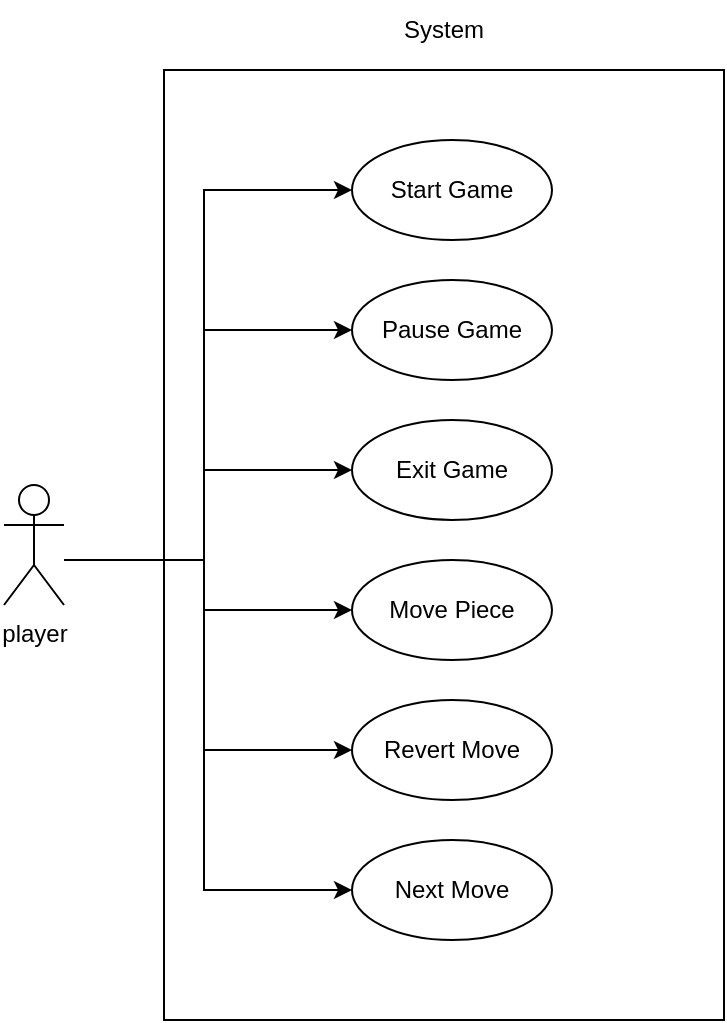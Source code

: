<mxfile version="24.8.9">
  <diagram name="Page-1" id="Uiy6hDH_w0l1KL5kOgAJ">
    <mxGraphModel dx="792" dy="1139" grid="1" gridSize="10" guides="1" tooltips="1" connect="1" arrows="1" fold="1" page="1" pageScale="1" pageWidth="827" pageHeight="1169" math="0" shadow="0">
      <root>
        <mxCell id="0" />
        <mxCell id="1" parent="0" />
        <mxCell id="uYcvBRkzWXACLchL1M8Y-2" value="" style="rounded=0;whiteSpace=wrap;html=1;" vertex="1" parent="1">
          <mxGeometry x="230" y="305" width="280" height="475" as="geometry" />
        </mxCell>
        <mxCell id="uYcvBRkzWXACLchL1M8Y-9" style="edgeStyle=orthogonalEdgeStyle;rounded=0;orthogonalLoop=1;jettySize=auto;html=1;entryX=0;entryY=0.5;entryDx=0;entryDy=0;" edge="1" parent="1" source="uYcvBRkzWXACLchL1M8Y-1" target="uYcvBRkzWXACLchL1M8Y-5">
          <mxGeometry relative="1" as="geometry">
            <Array as="points">
              <mxPoint x="250" y="550" />
              <mxPoint x="250" y="365" />
            </Array>
          </mxGeometry>
        </mxCell>
        <mxCell id="uYcvBRkzWXACLchL1M8Y-10" style="edgeStyle=orthogonalEdgeStyle;rounded=0;orthogonalLoop=1;jettySize=auto;html=1;entryX=0;entryY=0.5;entryDx=0;entryDy=0;" edge="1" parent="1" source="uYcvBRkzWXACLchL1M8Y-1" target="uYcvBRkzWXACLchL1M8Y-6">
          <mxGeometry relative="1" as="geometry">
            <Array as="points">
              <mxPoint x="250" y="550" />
              <mxPoint x="250" y="435" />
            </Array>
          </mxGeometry>
        </mxCell>
        <mxCell id="uYcvBRkzWXACLchL1M8Y-11" style="edgeStyle=orthogonalEdgeStyle;rounded=0;orthogonalLoop=1;jettySize=auto;html=1;" edge="1" parent="1" source="uYcvBRkzWXACLchL1M8Y-1" target="uYcvBRkzWXACLchL1M8Y-7">
          <mxGeometry relative="1" as="geometry">
            <Array as="points">
              <mxPoint x="250" y="550" />
              <mxPoint x="250" y="505" />
            </Array>
          </mxGeometry>
        </mxCell>
        <mxCell id="uYcvBRkzWXACLchL1M8Y-12" style="edgeStyle=orthogonalEdgeStyle;rounded=0;orthogonalLoop=1;jettySize=auto;html=1;" edge="1" parent="1" source="uYcvBRkzWXACLchL1M8Y-1" target="uYcvBRkzWXACLchL1M8Y-3">
          <mxGeometry relative="1" as="geometry">
            <Array as="points">
              <mxPoint x="250" y="550" />
              <mxPoint x="250" y="575" />
            </Array>
          </mxGeometry>
        </mxCell>
        <mxCell id="uYcvBRkzWXACLchL1M8Y-13" style="edgeStyle=orthogonalEdgeStyle;rounded=0;orthogonalLoop=1;jettySize=auto;html=1;entryX=0;entryY=0.5;entryDx=0;entryDy=0;" edge="1" parent="1" source="uYcvBRkzWXACLchL1M8Y-1" target="uYcvBRkzWXACLchL1M8Y-4">
          <mxGeometry relative="1" as="geometry">
            <Array as="points">
              <mxPoint x="250" y="550" />
              <mxPoint x="250" y="645" />
            </Array>
          </mxGeometry>
        </mxCell>
        <mxCell id="uYcvBRkzWXACLchL1M8Y-14" style="edgeStyle=orthogonalEdgeStyle;rounded=0;orthogonalLoop=1;jettySize=auto;html=1;entryX=0;entryY=0.5;entryDx=0;entryDy=0;" edge="1" parent="1" source="uYcvBRkzWXACLchL1M8Y-1" target="uYcvBRkzWXACLchL1M8Y-8">
          <mxGeometry relative="1" as="geometry">
            <Array as="points">
              <mxPoint x="250" y="550" />
              <mxPoint x="250" y="715" />
            </Array>
          </mxGeometry>
        </mxCell>
        <mxCell id="uYcvBRkzWXACLchL1M8Y-1" value="player" style="shape=umlActor;verticalLabelPosition=bottom;verticalAlign=top;html=1;outlineConnect=0;" vertex="1" parent="1">
          <mxGeometry x="150" y="512.5" width="30" height="60" as="geometry" />
        </mxCell>
        <mxCell id="uYcvBRkzWXACLchL1M8Y-3" value="Move Piece" style="ellipse;whiteSpace=wrap;html=1;" vertex="1" parent="1">
          <mxGeometry x="324" y="550" width="100" height="50" as="geometry" />
        </mxCell>
        <mxCell id="uYcvBRkzWXACLchL1M8Y-4" value="Revert Move" style="ellipse;whiteSpace=wrap;html=1;" vertex="1" parent="1">
          <mxGeometry x="324" y="620" width="100" height="50" as="geometry" />
        </mxCell>
        <mxCell id="uYcvBRkzWXACLchL1M8Y-5" value="Start Game" style="ellipse;whiteSpace=wrap;html=1;" vertex="1" parent="1">
          <mxGeometry x="324" y="340" width="100" height="50" as="geometry" />
        </mxCell>
        <mxCell id="uYcvBRkzWXACLchL1M8Y-6" value="Pause Game" style="ellipse;whiteSpace=wrap;html=1;" vertex="1" parent="1">
          <mxGeometry x="324" y="410" width="100" height="50" as="geometry" />
        </mxCell>
        <mxCell id="uYcvBRkzWXACLchL1M8Y-7" value="Exit Game" style="ellipse;whiteSpace=wrap;html=1;" vertex="1" parent="1">
          <mxGeometry x="324" y="480" width="100" height="50" as="geometry" />
        </mxCell>
        <mxCell id="uYcvBRkzWXACLchL1M8Y-8" value="Next Move" style="ellipse;whiteSpace=wrap;html=1;" vertex="1" parent="1">
          <mxGeometry x="324" y="690" width="100" height="50" as="geometry" />
        </mxCell>
        <mxCell id="uYcvBRkzWXACLchL1M8Y-15" value="System" style="text;html=1;align=center;verticalAlign=middle;whiteSpace=wrap;rounded=0;" vertex="1" parent="1">
          <mxGeometry x="340" y="270" width="60" height="30" as="geometry" />
        </mxCell>
      </root>
    </mxGraphModel>
  </diagram>
</mxfile>
